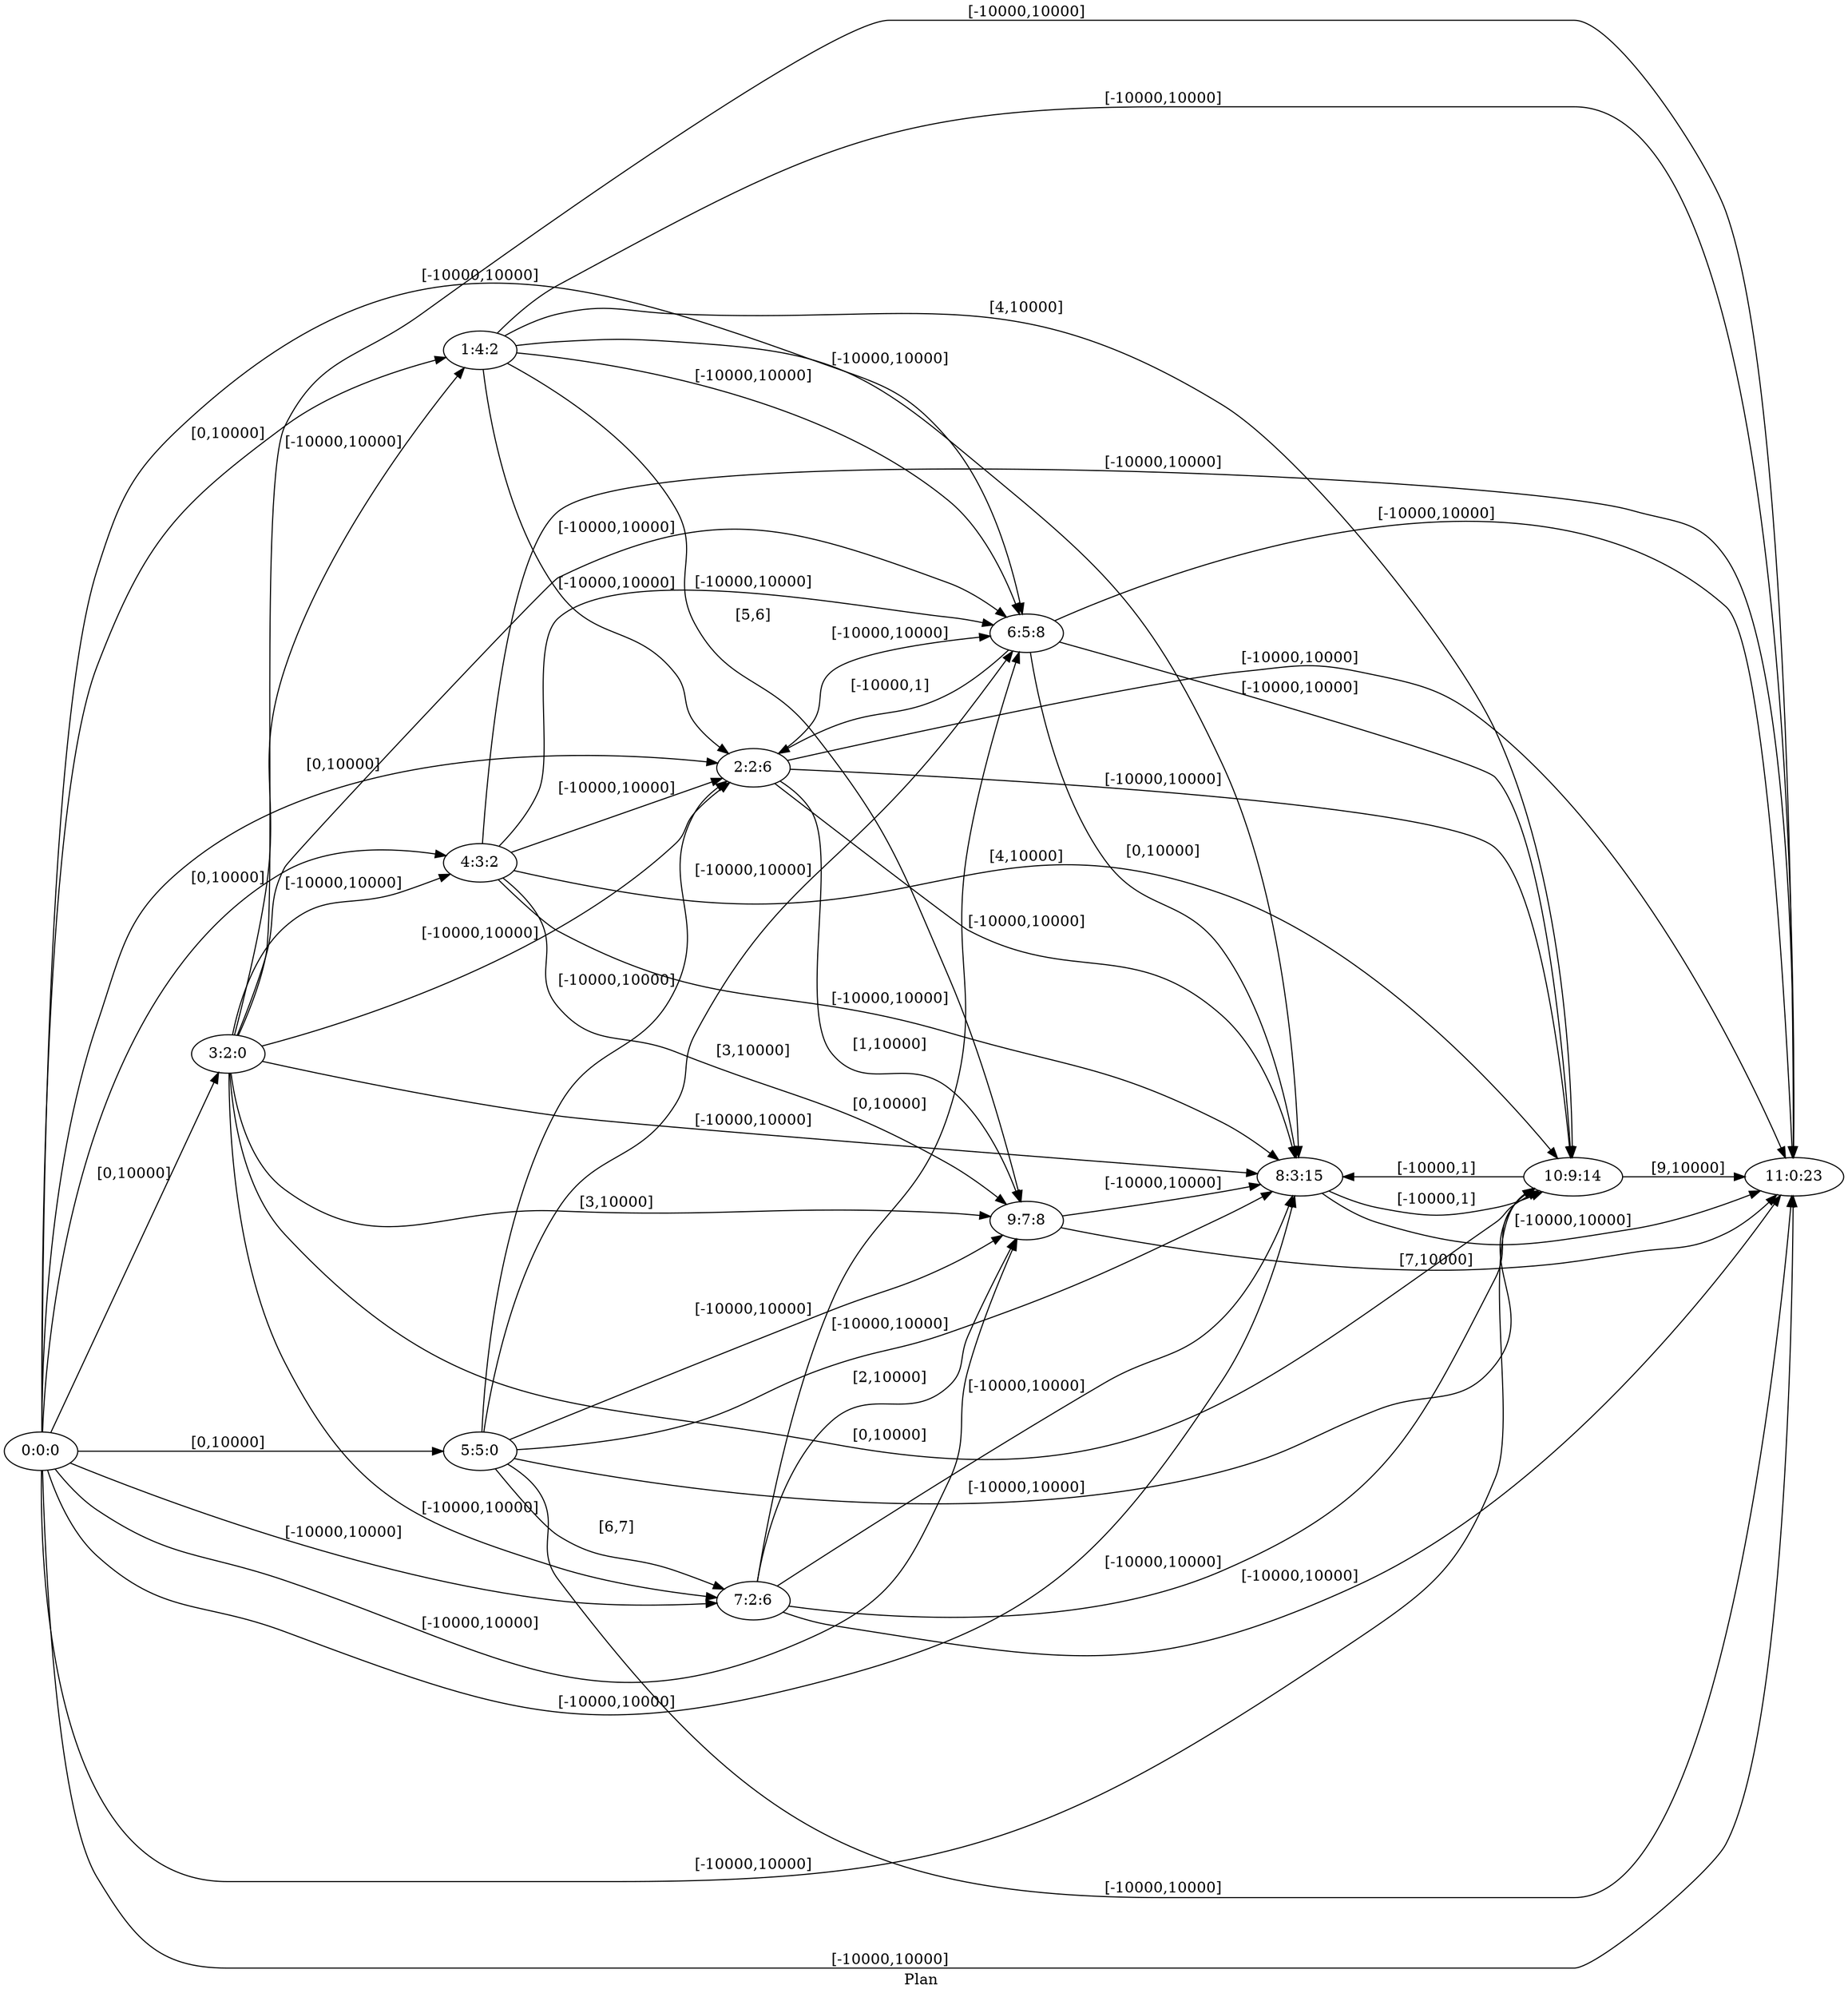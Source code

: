 digraph G {
 rankdir = LR;
 nodesep = .45; 
 size = 30;
label="Plan ";
 fldt = 0.705426;
"0:0:0"->"1:4:2"[ label = "[0,10000]"];
"0:0:0"->"2:2:6"[ label = "[0,10000]"];
"0:0:0"->"3:2:0"[ label = "[0,10000]"];
"0:0:0"->"4:3:2"[ label = "[0,10000]"];
"0:0:0"->"5:5:0"[ label = "[0,10000]"];
"0:0:0"->"6:5:8"[ label = "[-10000,10000]"];
"0:0:0"->"7:2:6"[ label = "[-10000,10000]"];
"0:0:0"->"8:3:15"[ label = "[-10000,10000]"];
"0:0:0"->"9:7:8"[ label = "[-10000,10000]"];
"0:0:0"->"10:9:14"[ label = "[-10000,10000]"];
"0:0:0"->"11:0:23"[ label = "[-10000,10000]"];
"1:4:2"->"2:2:6"[ label = "[-10000,10000]"];
"1:4:2"->"6:5:8"[ label = "[-10000,10000]"];
"1:4:2"->"8:3:15"[ label = "[-10000,10000]"];
"1:4:2"->"9:7:8"[ label = "[5,6]"];
"1:4:2"->"10:9:14"[ label = "[4,10000]"];
"1:4:2"->"11:0:23"[ label = "[-10000,10000]"];
"2:2:6"->"6:5:8"[ label = "[-10000,10000]"];
"2:2:6"->"8:3:15"[ label = "[-10000,10000]"];
"2:2:6"->"9:7:8"[ label = "[1,10000]"];
"2:2:6"->"10:9:14"[ label = "[-10000,10000]"];
"2:2:6"->"11:0:23"[ label = "[-10000,10000]"];
"3:2:0"->"1:4:2"[ label = "[-10000,10000]"];
"3:2:0"->"2:2:6"[ label = "[-10000,10000]"];
"3:2:0"->"4:3:2"[ label = "[-10000,10000]"];
"3:2:0"->"6:5:8"[ label = "[-10000,10000]"];
"3:2:0"->"7:2:6"[ label = "[-10000,10000]"];
"3:2:0"->"8:3:15"[ label = "[-10000,10000]"];
"3:2:0"->"9:7:8"[ label = "[3,10000]"];
"3:2:0"->"10:9:14"[ label = "[0,10000]"];
"3:2:0"->"11:0:23"[ label = "[-10000,10000]"];
"4:3:2"->"2:2:6"[ label = "[-10000,10000]"];
"4:3:2"->"6:5:8"[ label = "[-10000,10000]"];
"4:3:2"->"8:3:15"[ label = "[-10000,10000]"];
"4:3:2"->"9:7:8"[ label = "[3,10000]"];
"4:3:2"->"10:9:14"[ label = "[4,10000]"];
"4:3:2"->"11:0:23"[ label = "[-10000,10000]"];
"5:5:0"->"2:2:6"[ label = "[-10000,10000]"];
"5:5:0"->"6:5:8"[ label = "[-10000,10000]"];
"5:5:0"->"7:2:6"[ label = "[6,7]"];
"5:5:0"->"8:3:15"[ label = "[-10000,10000]"];
"5:5:0"->"9:7:8"[ label = "[-10000,10000]"];
"5:5:0"->"10:9:14"[ label = "[-10000,10000]"];
"5:5:0"->"11:0:23"[ label = "[-10000,10000]"];
"6:5:8"->"2:2:6"[ label = "[-10000,1]"];
"6:5:8"->"8:3:15"[ label = "[0,10000]"];
"6:5:8"->"10:9:14"[ label = "[-10000,10000]"];
"6:5:8"->"11:0:23"[ label = "[-10000,10000]"];
"7:2:6"->"6:5:8"[ label = "[0,10000]"];
"7:2:6"->"8:3:15"[ label = "[-10000,10000]"];
"7:2:6"->"9:7:8"[ label = "[2,10000]"];
"7:2:6"->"10:9:14"[ label = "[-10000,10000]"];
"7:2:6"->"11:0:23"[ label = "[-10000,10000]"];
"8:3:15"->"10:9:14"[ label = "[-10000,1]"];
"8:3:15"->"11:0:23"[ label = "[-10000,10000]"];
"9:7:8"->"8:3:15"[ label = "[-10000,10000]"];
"9:7:8"->"11:0:23"[ label = "[7,10000]"];
"10:9:14"->"8:3:15"[ label = "[-10000,1]"];
"10:9:14"->"11:0:23"[ label = "[9,10000]"];
}
